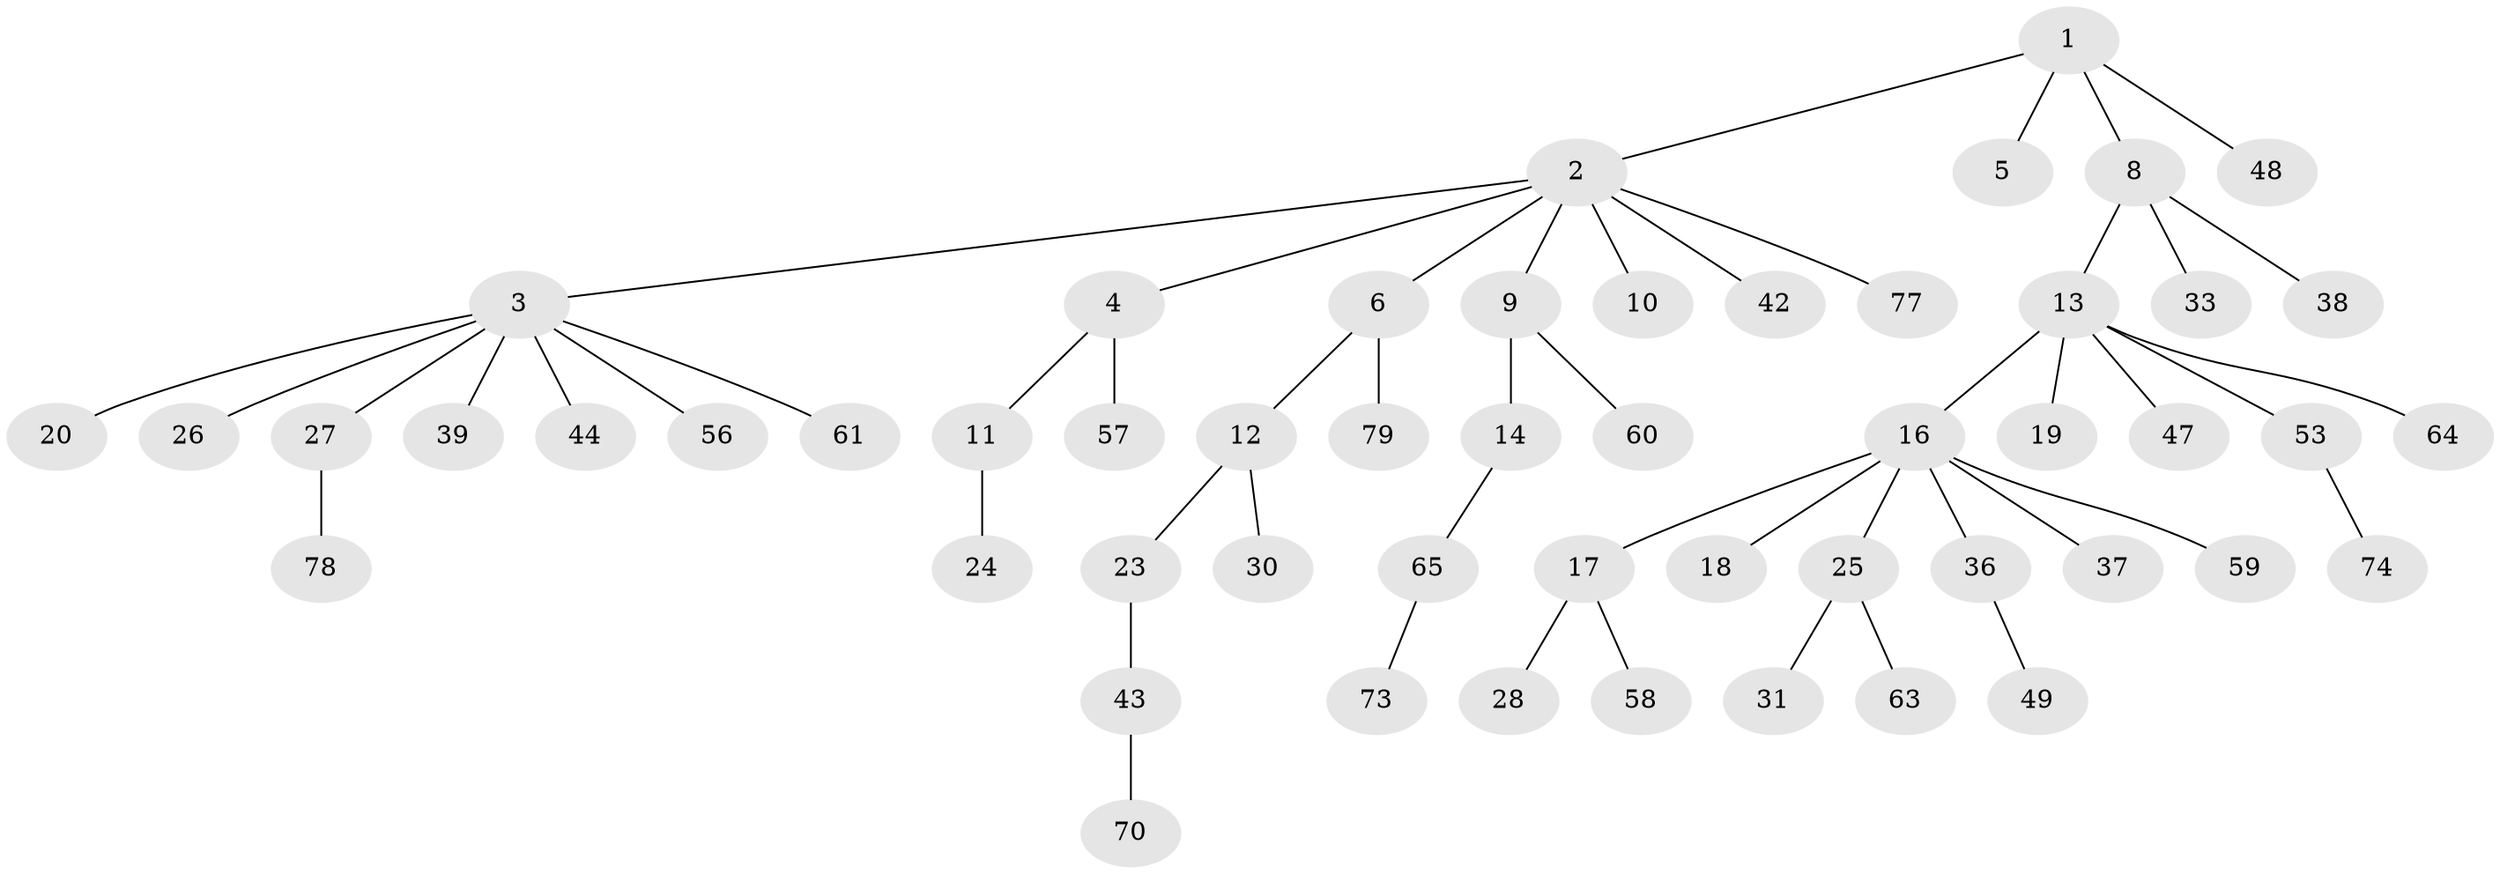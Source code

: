// Generated by graph-tools (version 1.1) at 2025/24/03/03/25 07:24:06]
// undirected, 53 vertices, 52 edges
graph export_dot {
graph [start="1"]
  node [color=gray90,style=filled];
  1 [super="+32"];
  2 [super="+45"];
  3 [super="+15"];
  4 [super="+46"];
  5;
  6 [super="+7"];
  8 [super="+21"];
  9 [super="+75"];
  10 [super="+41"];
  11;
  12 [super="+51"];
  13 [super="+52"];
  14;
  16 [super="+22"];
  17 [super="+29"];
  18;
  19 [super="+55"];
  20 [super="+35"];
  23;
  24 [super="+71"];
  25 [super="+66"];
  26;
  27;
  28;
  30 [super="+34"];
  31;
  33 [super="+62"];
  36 [super="+40"];
  37;
  38 [super="+50"];
  39 [super="+76"];
  42;
  43 [super="+54"];
  44;
  47;
  48 [super="+72"];
  49 [super="+69"];
  53 [super="+67"];
  56;
  57;
  58;
  59;
  60;
  61;
  63;
  64;
  65 [super="+68"];
  70;
  73;
  74;
  77;
  78;
  79;
  1 -- 2;
  1 -- 5;
  1 -- 8;
  1 -- 48;
  2 -- 3;
  2 -- 4;
  2 -- 6;
  2 -- 9;
  2 -- 10;
  2 -- 42;
  2 -- 77;
  3 -- 20;
  3 -- 27;
  3 -- 39;
  3 -- 44;
  3 -- 56;
  3 -- 26;
  3 -- 61;
  4 -- 11;
  4 -- 57;
  6 -- 12;
  6 -- 79;
  8 -- 13;
  8 -- 38;
  8 -- 33;
  9 -- 14;
  9 -- 60;
  11 -- 24;
  12 -- 23;
  12 -- 30;
  13 -- 16;
  13 -- 19;
  13 -- 47;
  13 -- 53;
  13 -- 64;
  14 -- 65;
  16 -- 17;
  16 -- 18;
  16 -- 59;
  16 -- 25;
  16 -- 36;
  16 -- 37;
  17 -- 28;
  17 -- 58;
  23 -- 43;
  25 -- 31;
  25 -- 63;
  27 -- 78;
  36 -- 49;
  43 -- 70;
  53 -- 74;
  65 -- 73;
}
